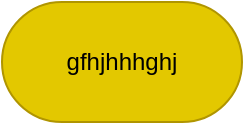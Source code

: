 <mxfile>
    <diagram id="hsLxG_ZJZtGmrieksb95" name="Page-1">
        <mxGraphModel dx="1130" dy="784" grid="1" gridSize="10" guides="1" tooltips="1" connect="1" arrows="1" fold="1" page="1" pageScale="1" pageWidth="850" pageHeight="1100" background="#ffffff" math="0" shadow="0">
            <root>
                <mxCell id="0"/>
                <mxCell id="1" parent="0"/>
                <mxCell id="3" value="gfhjhhhghj" style="rounded=1;whiteSpace=wrap;html=1;labelBackgroundColor=none;fillColor=#e3c800;arcSize=50;fontColor=#000000;strokeColor=#B09500;" vertex="1" parent="1">
                    <mxGeometry x="365" y="80" width="120" height="60" as="geometry"/>
                </mxCell>
            </root>
        </mxGraphModel>
    </diagram>
</mxfile>